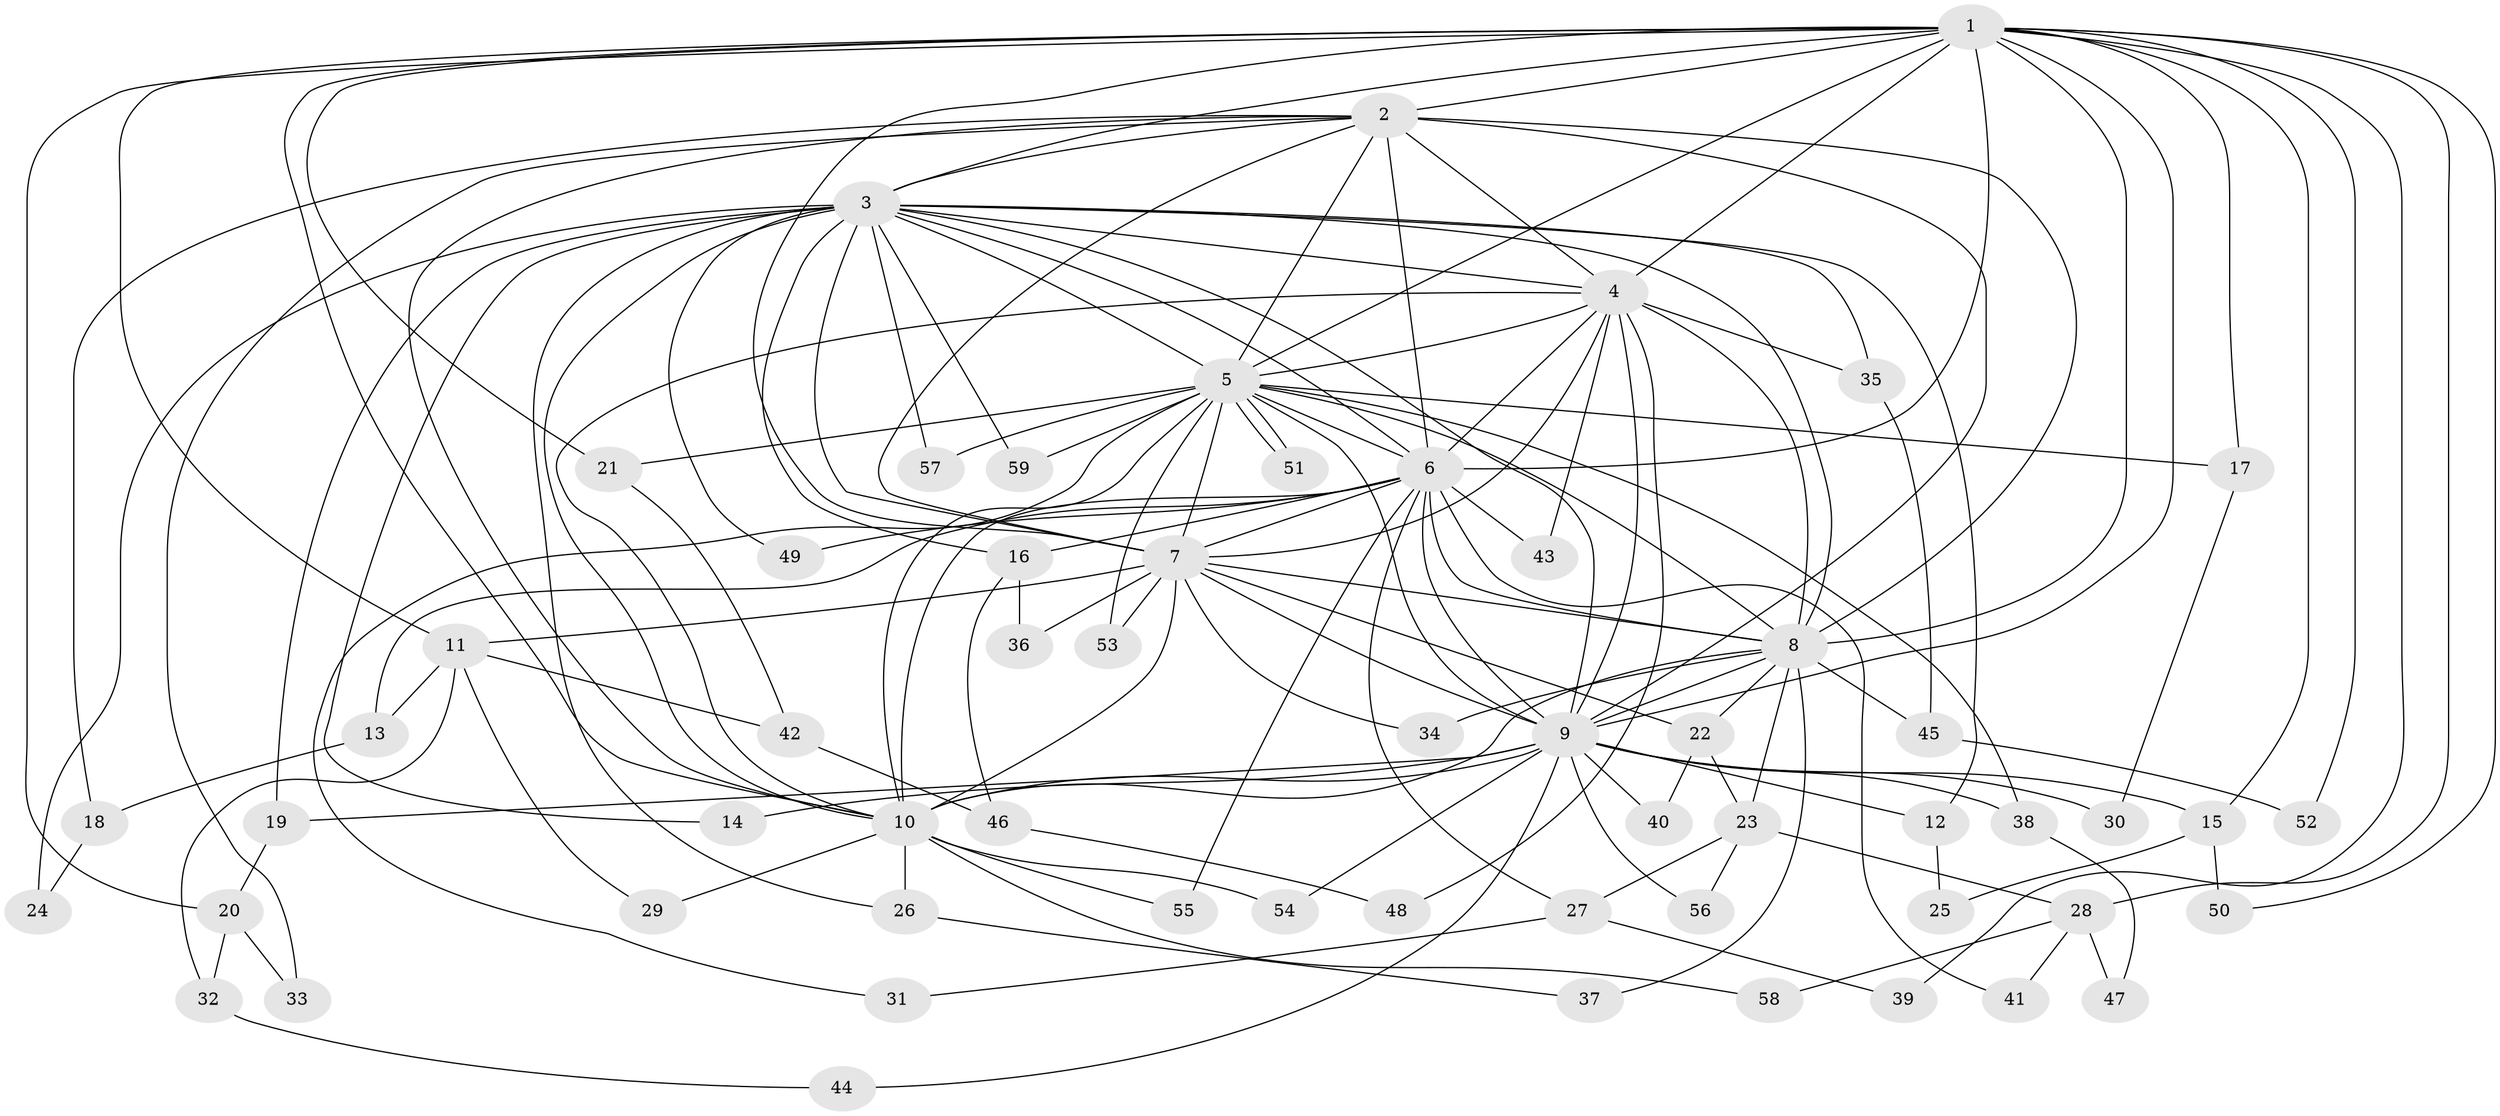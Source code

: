 // Generated by graph-tools (version 1.1) at 2025/11/02/27/25 16:11:01]
// undirected, 59 vertices, 143 edges
graph export_dot {
graph [start="1"]
  node [color=gray90,style=filled];
  1;
  2;
  3;
  4;
  5;
  6;
  7;
  8;
  9;
  10;
  11;
  12;
  13;
  14;
  15;
  16;
  17;
  18;
  19;
  20;
  21;
  22;
  23;
  24;
  25;
  26;
  27;
  28;
  29;
  30;
  31;
  32;
  33;
  34;
  35;
  36;
  37;
  38;
  39;
  40;
  41;
  42;
  43;
  44;
  45;
  46;
  47;
  48;
  49;
  50;
  51;
  52;
  53;
  54;
  55;
  56;
  57;
  58;
  59;
  1 -- 2;
  1 -- 3;
  1 -- 4;
  1 -- 5;
  1 -- 6;
  1 -- 7;
  1 -- 8;
  1 -- 9;
  1 -- 10;
  1 -- 11;
  1 -- 15;
  1 -- 17;
  1 -- 20;
  1 -- 21;
  1 -- 28;
  1 -- 39;
  1 -- 50;
  1 -- 52;
  2 -- 3;
  2 -- 4;
  2 -- 5;
  2 -- 6;
  2 -- 7;
  2 -- 8;
  2 -- 9;
  2 -- 10;
  2 -- 18;
  2 -- 33;
  3 -- 4;
  3 -- 5;
  3 -- 6;
  3 -- 7;
  3 -- 8;
  3 -- 9;
  3 -- 10;
  3 -- 12;
  3 -- 14;
  3 -- 16;
  3 -- 19;
  3 -- 24;
  3 -- 26;
  3 -- 35;
  3 -- 49;
  3 -- 57;
  3 -- 59;
  4 -- 5;
  4 -- 6;
  4 -- 7;
  4 -- 8;
  4 -- 9;
  4 -- 10;
  4 -- 35;
  4 -- 43;
  4 -- 48;
  5 -- 6;
  5 -- 7;
  5 -- 8;
  5 -- 9;
  5 -- 10;
  5 -- 17;
  5 -- 21;
  5 -- 31;
  5 -- 38;
  5 -- 51;
  5 -- 51;
  5 -- 53;
  5 -- 57;
  5 -- 59;
  6 -- 7;
  6 -- 8;
  6 -- 9;
  6 -- 10;
  6 -- 13;
  6 -- 16;
  6 -- 27;
  6 -- 41;
  6 -- 43;
  6 -- 49;
  6 -- 55;
  7 -- 8;
  7 -- 9;
  7 -- 10;
  7 -- 11;
  7 -- 22;
  7 -- 34;
  7 -- 36;
  7 -- 53;
  8 -- 9;
  8 -- 10;
  8 -- 22;
  8 -- 23;
  8 -- 34;
  8 -- 37;
  8 -- 45;
  9 -- 10;
  9 -- 12;
  9 -- 14;
  9 -- 15;
  9 -- 19;
  9 -- 30;
  9 -- 38;
  9 -- 40;
  9 -- 44;
  9 -- 54;
  9 -- 56;
  10 -- 26;
  10 -- 29;
  10 -- 54;
  10 -- 55;
  10 -- 58;
  11 -- 13;
  11 -- 29;
  11 -- 32;
  11 -- 42;
  12 -- 25;
  13 -- 18;
  15 -- 25;
  15 -- 50;
  16 -- 36;
  16 -- 46;
  17 -- 30;
  18 -- 24;
  19 -- 20;
  20 -- 32;
  20 -- 33;
  21 -- 42;
  22 -- 23;
  22 -- 40;
  23 -- 27;
  23 -- 28;
  23 -- 56;
  26 -- 37;
  27 -- 31;
  27 -- 39;
  28 -- 41;
  28 -- 47;
  28 -- 58;
  32 -- 44;
  35 -- 45;
  38 -- 47;
  42 -- 46;
  45 -- 52;
  46 -- 48;
}
